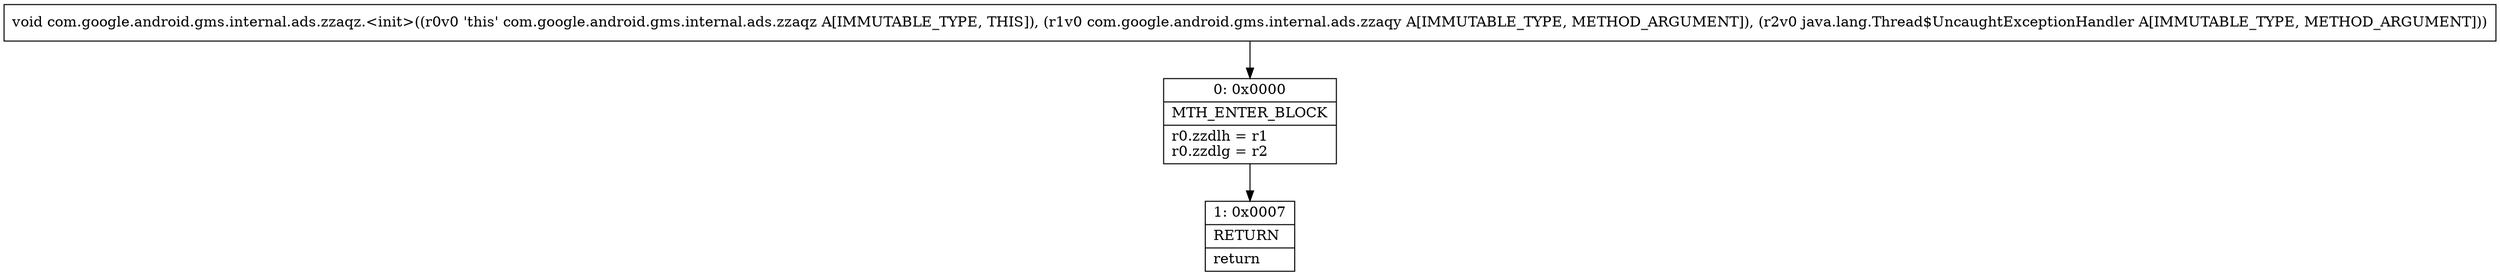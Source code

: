 digraph "CFG forcom.google.android.gms.internal.ads.zzaqz.\<init\>(Lcom\/google\/android\/gms\/internal\/ads\/zzaqy;Ljava\/lang\/Thread$UncaughtExceptionHandler;)V" {
Node_0 [shape=record,label="{0\:\ 0x0000|MTH_ENTER_BLOCK\l|r0.zzdlh = r1\lr0.zzdlg = r2\l}"];
Node_1 [shape=record,label="{1\:\ 0x0007|RETURN\l|return\l}"];
MethodNode[shape=record,label="{void com.google.android.gms.internal.ads.zzaqz.\<init\>((r0v0 'this' com.google.android.gms.internal.ads.zzaqz A[IMMUTABLE_TYPE, THIS]), (r1v0 com.google.android.gms.internal.ads.zzaqy A[IMMUTABLE_TYPE, METHOD_ARGUMENT]), (r2v0 java.lang.Thread$UncaughtExceptionHandler A[IMMUTABLE_TYPE, METHOD_ARGUMENT])) }"];
MethodNode -> Node_0;
Node_0 -> Node_1;
}

